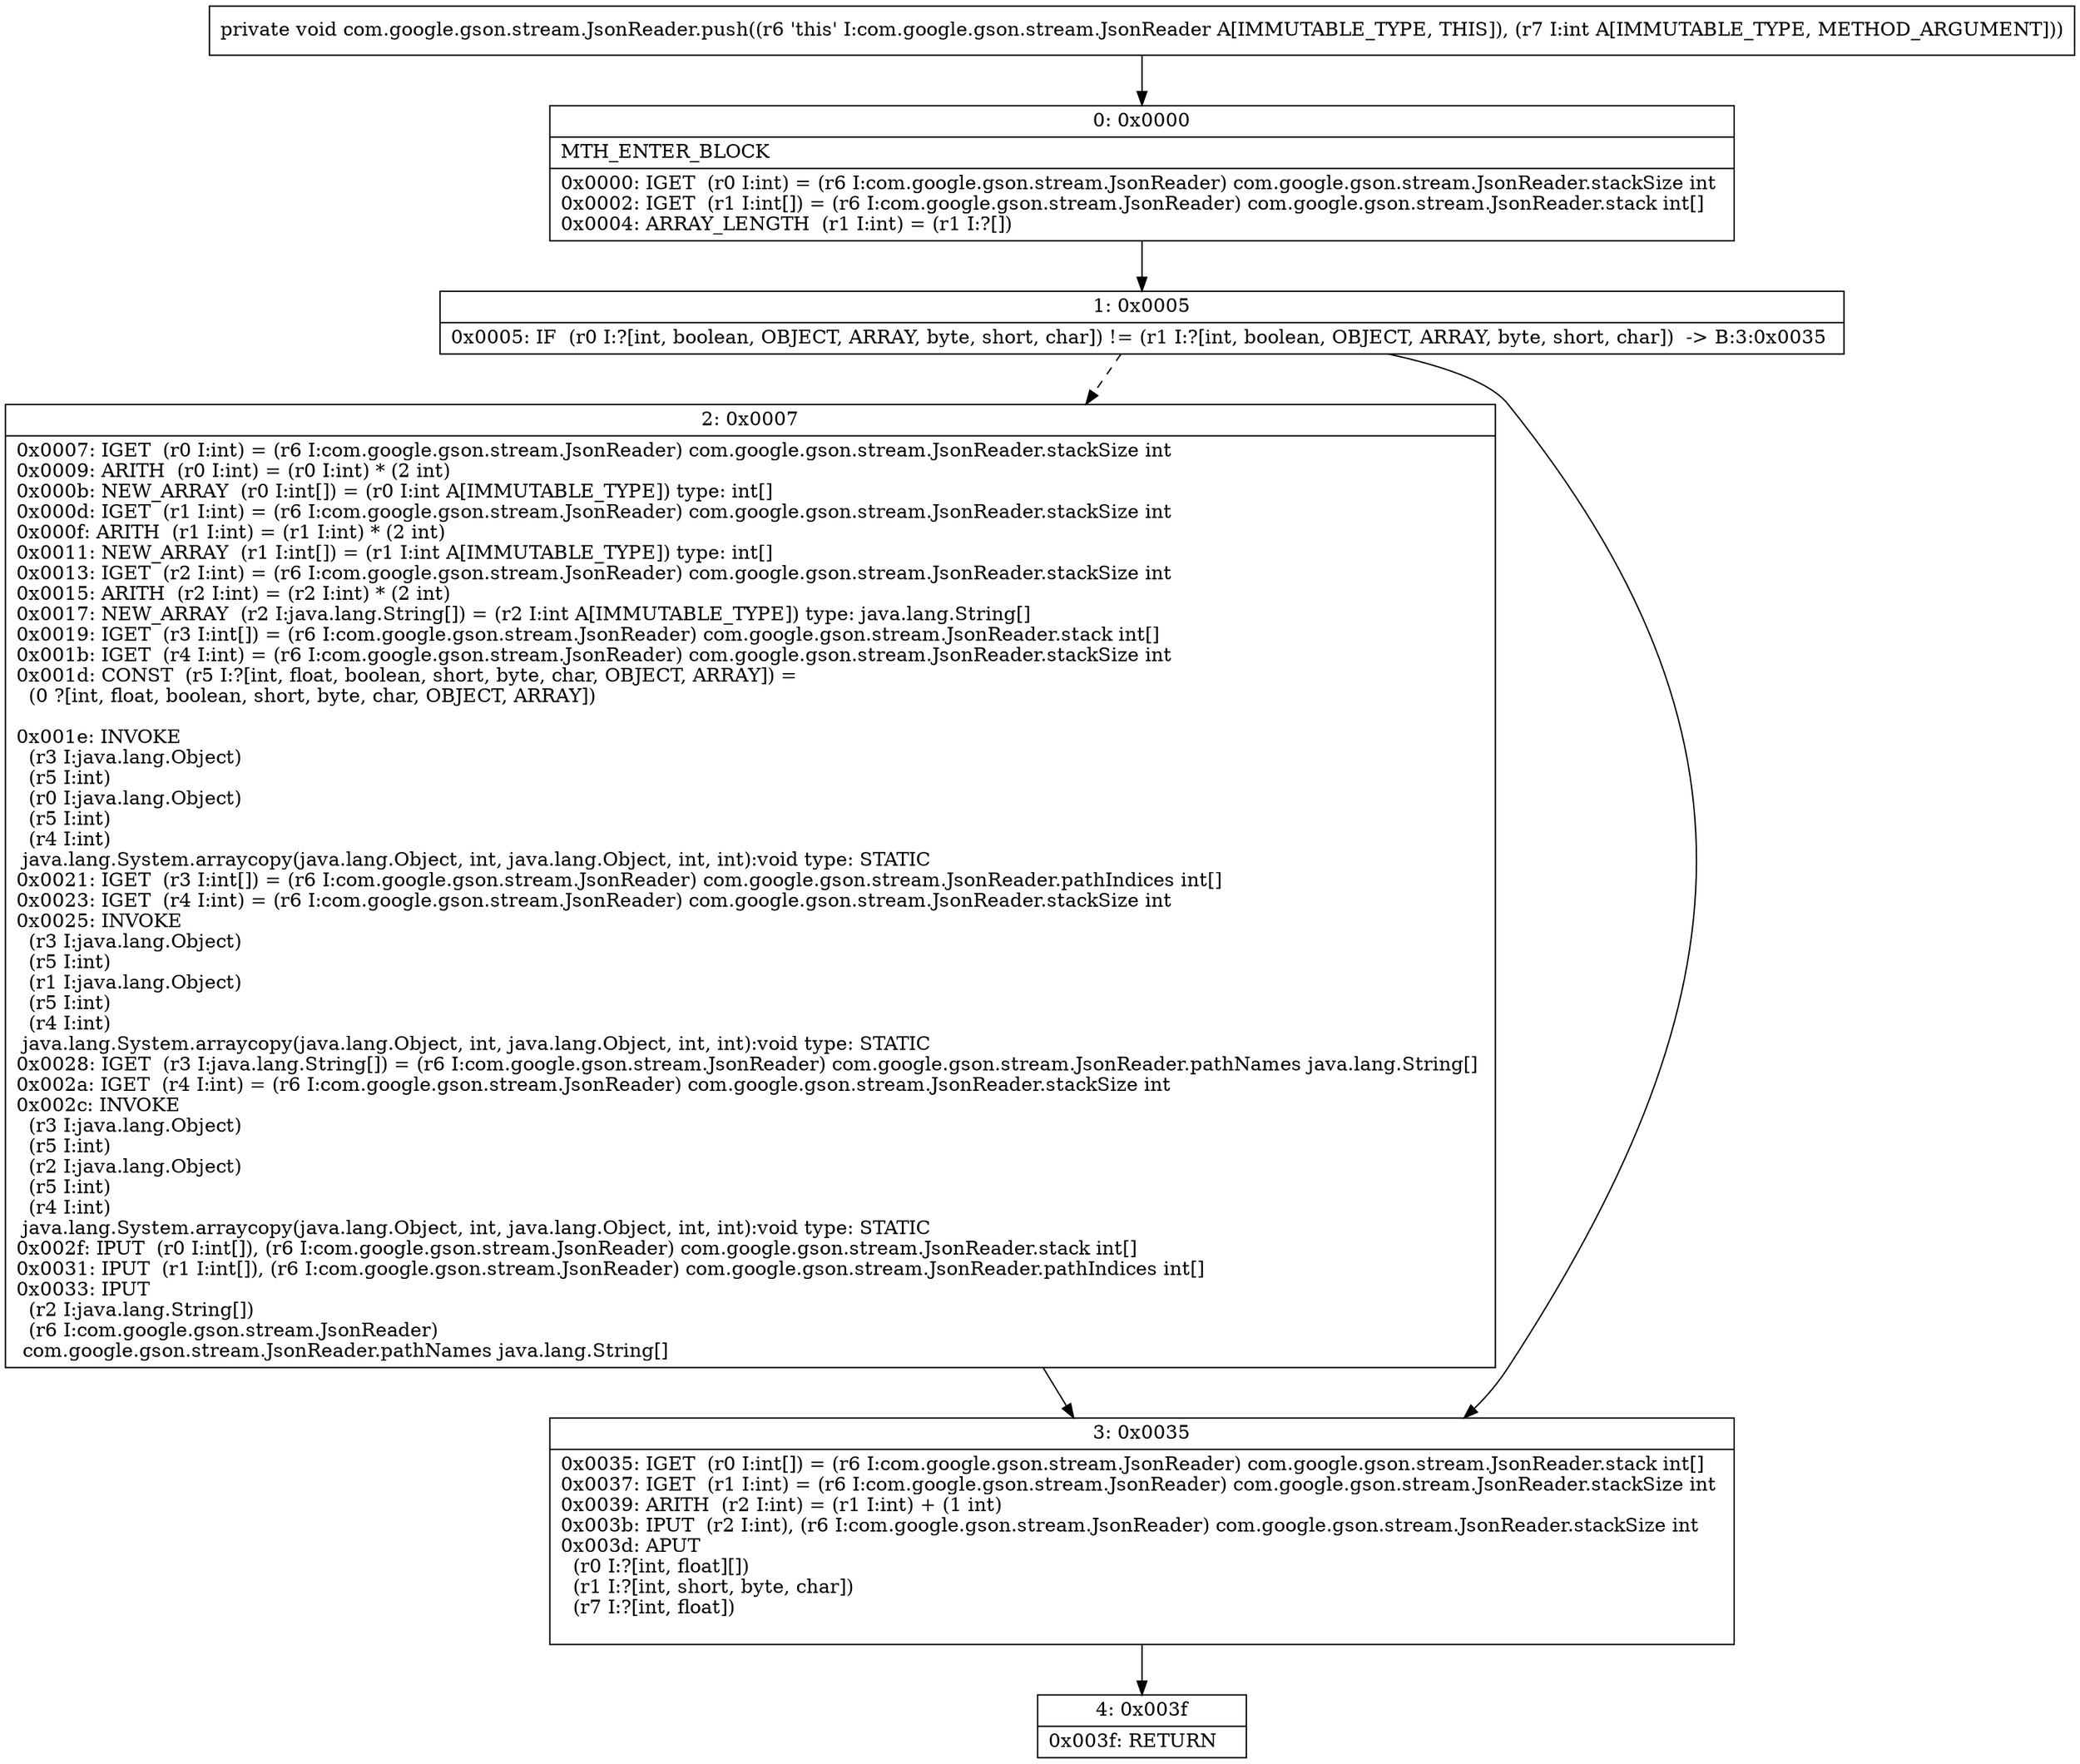 digraph "CFG forcom.google.gson.stream.JsonReader.push(I)V" {
Node_0 [shape=record,label="{0\:\ 0x0000|MTH_ENTER_BLOCK\l|0x0000: IGET  (r0 I:int) = (r6 I:com.google.gson.stream.JsonReader) com.google.gson.stream.JsonReader.stackSize int \l0x0002: IGET  (r1 I:int[]) = (r6 I:com.google.gson.stream.JsonReader) com.google.gson.stream.JsonReader.stack int[] \l0x0004: ARRAY_LENGTH  (r1 I:int) = (r1 I:?[]) \l}"];
Node_1 [shape=record,label="{1\:\ 0x0005|0x0005: IF  (r0 I:?[int, boolean, OBJECT, ARRAY, byte, short, char]) != (r1 I:?[int, boolean, OBJECT, ARRAY, byte, short, char])  \-\> B:3:0x0035 \l}"];
Node_2 [shape=record,label="{2\:\ 0x0007|0x0007: IGET  (r0 I:int) = (r6 I:com.google.gson.stream.JsonReader) com.google.gson.stream.JsonReader.stackSize int \l0x0009: ARITH  (r0 I:int) = (r0 I:int) * (2 int) \l0x000b: NEW_ARRAY  (r0 I:int[]) = (r0 I:int A[IMMUTABLE_TYPE]) type: int[] \l0x000d: IGET  (r1 I:int) = (r6 I:com.google.gson.stream.JsonReader) com.google.gson.stream.JsonReader.stackSize int \l0x000f: ARITH  (r1 I:int) = (r1 I:int) * (2 int) \l0x0011: NEW_ARRAY  (r1 I:int[]) = (r1 I:int A[IMMUTABLE_TYPE]) type: int[] \l0x0013: IGET  (r2 I:int) = (r6 I:com.google.gson.stream.JsonReader) com.google.gson.stream.JsonReader.stackSize int \l0x0015: ARITH  (r2 I:int) = (r2 I:int) * (2 int) \l0x0017: NEW_ARRAY  (r2 I:java.lang.String[]) = (r2 I:int A[IMMUTABLE_TYPE]) type: java.lang.String[] \l0x0019: IGET  (r3 I:int[]) = (r6 I:com.google.gson.stream.JsonReader) com.google.gson.stream.JsonReader.stack int[] \l0x001b: IGET  (r4 I:int) = (r6 I:com.google.gson.stream.JsonReader) com.google.gson.stream.JsonReader.stackSize int \l0x001d: CONST  (r5 I:?[int, float, boolean, short, byte, char, OBJECT, ARRAY]) = \l  (0 ?[int, float, boolean, short, byte, char, OBJECT, ARRAY])\l \l0x001e: INVOKE  \l  (r3 I:java.lang.Object)\l  (r5 I:int)\l  (r0 I:java.lang.Object)\l  (r5 I:int)\l  (r4 I:int)\l java.lang.System.arraycopy(java.lang.Object, int, java.lang.Object, int, int):void type: STATIC \l0x0021: IGET  (r3 I:int[]) = (r6 I:com.google.gson.stream.JsonReader) com.google.gson.stream.JsonReader.pathIndices int[] \l0x0023: IGET  (r4 I:int) = (r6 I:com.google.gson.stream.JsonReader) com.google.gson.stream.JsonReader.stackSize int \l0x0025: INVOKE  \l  (r3 I:java.lang.Object)\l  (r5 I:int)\l  (r1 I:java.lang.Object)\l  (r5 I:int)\l  (r4 I:int)\l java.lang.System.arraycopy(java.lang.Object, int, java.lang.Object, int, int):void type: STATIC \l0x0028: IGET  (r3 I:java.lang.String[]) = (r6 I:com.google.gson.stream.JsonReader) com.google.gson.stream.JsonReader.pathNames java.lang.String[] \l0x002a: IGET  (r4 I:int) = (r6 I:com.google.gson.stream.JsonReader) com.google.gson.stream.JsonReader.stackSize int \l0x002c: INVOKE  \l  (r3 I:java.lang.Object)\l  (r5 I:int)\l  (r2 I:java.lang.Object)\l  (r5 I:int)\l  (r4 I:int)\l java.lang.System.arraycopy(java.lang.Object, int, java.lang.Object, int, int):void type: STATIC \l0x002f: IPUT  (r0 I:int[]), (r6 I:com.google.gson.stream.JsonReader) com.google.gson.stream.JsonReader.stack int[] \l0x0031: IPUT  (r1 I:int[]), (r6 I:com.google.gson.stream.JsonReader) com.google.gson.stream.JsonReader.pathIndices int[] \l0x0033: IPUT  \l  (r2 I:java.lang.String[])\l  (r6 I:com.google.gson.stream.JsonReader)\l com.google.gson.stream.JsonReader.pathNames java.lang.String[] \l}"];
Node_3 [shape=record,label="{3\:\ 0x0035|0x0035: IGET  (r0 I:int[]) = (r6 I:com.google.gson.stream.JsonReader) com.google.gson.stream.JsonReader.stack int[] \l0x0037: IGET  (r1 I:int) = (r6 I:com.google.gson.stream.JsonReader) com.google.gson.stream.JsonReader.stackSize int \l0x0039: ARITH  (r2 I:int) = (r1 I:int) + (1 int) \l0x003b: IPUT  (r2 I:int), (r6 I:com.google.gson.stream.JsonReader) com.google.gson.stream.JsonReader.stackSize int \l0x003d: APUT  \l  (r0 I:?[int, float][])\l  (r1 I:?[int, short, byte, char])\l  (r7 I:?[int, float])\l \l}"];
Node_4 [shape=record,label="{4\:\ 0x003f|0x003f: RETURN   \l}"];
MethodNode[shape=record,label="{private void com.google.gson.stream.JsonReader.push((r6 'this' I:com.google.gson.stream.JsonReader A[IMMUTABLE_TYPE, THIS]), (r7 I:int A[IMMUTABLE_TYPE, METHOD_ARGUMENT])) }"];
MethodNode -> Node_0;
Node_0 -> Node_1;
Node_1 -> Node_2[style=dashed];
Node_1 -> Node_3;
Node_2 -> Node_3;
Node_3 -> Node_4;
}


